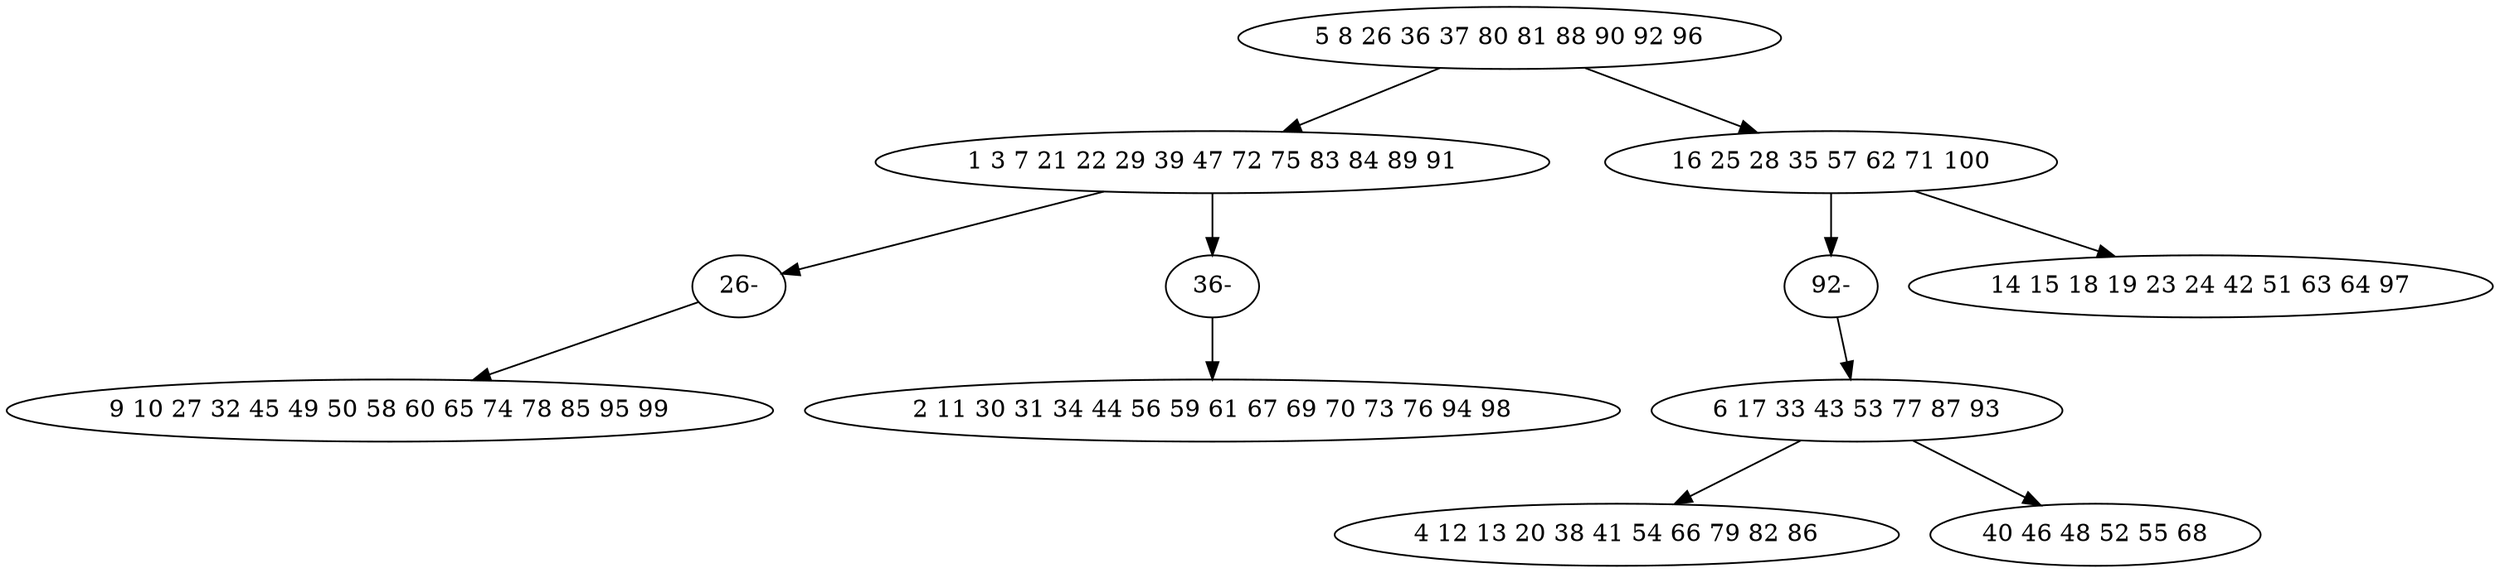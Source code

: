 digraph true_tree {
	"0" -> "1"
	"0" -> "2"
	"2" -> "9"
	"2" -> "4"
	"1" -> "11"
	"3" -> "6"
	"3" -> "7"
	"1" -> "10"
	"9" -> "3"
	"10" -> "8"
	"11" -> "5"
	"0" [label="5 8 26 36 37 80 81 88 90 92 96"];
	"1" [label="1 3 7 21 22 29 39 47 72 75 83 84 89 91"];
	"2" [label="16 25 28 35 57 62 71 100"];
	"3" [label="6 17 33 43 53 77 87 93"];
	"4" [label="14 15 18 19 23 24 42 51 63 64 97"];
	"5" [label="9 10 27 32 45 49 50 58 60 65 74 78 85 95 99"];
	"6" [label="4 12 13 20 38 41 54 66 79 82 86"];
	"7" [label="40 46 48 52 55 68"];
	"8" [label="2 11 30 31 34 44 56 59 61 67 69 70 73 76 94 98"];
	"9" [label="92-"];
	"10" [label="36-"];
	"11" [label="26-"];
}
